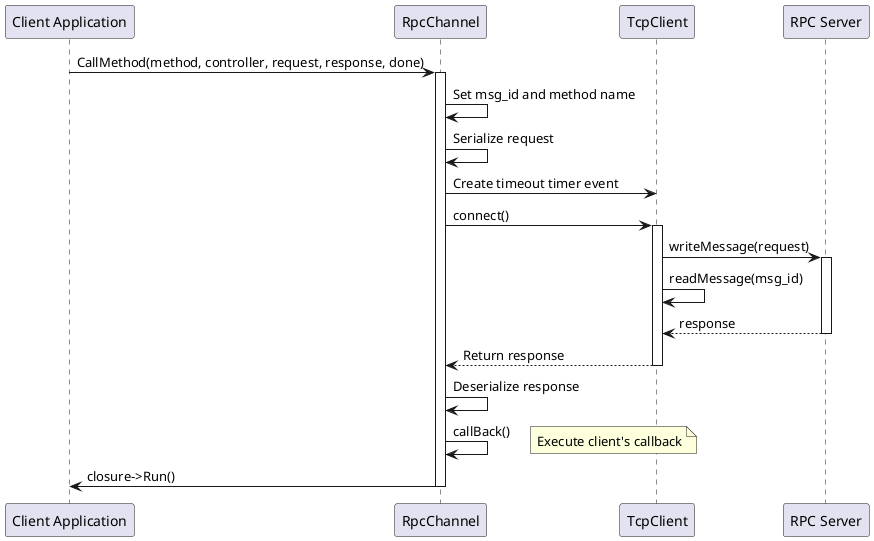 @startuml RPC Channel Basic Flow

participant "Client Application" as Client
participant "RpcChannel" as Channel
participant "TcpClient" as TcpClient
participant "RPC Server" as Server

Client -> Channel: CallMethod(method, controller, request, response, done)
activate Channel

Channel -> Channel: Set msg_id and method name
Channel -> Channel: Serialize request

Channel -> TcpClient: Create timeout timer event
Channel -> TcpClient: connect()
activate TcpClient

TcpClient -> Server: writeMessage(request)
activate Server

TcpClient -> TcpClient: readMessage(msg_id)

Server --> TcpClient: response
deactivate Server

TcpClient --> Channel: Return response
deactivate TcpClient

Channel -> Channel: Deserialize response
Channel -> Channel: callBack()
note right: Execute client's callback
Channel -> Client: closure->Run()

deactivate Channel

@enduml